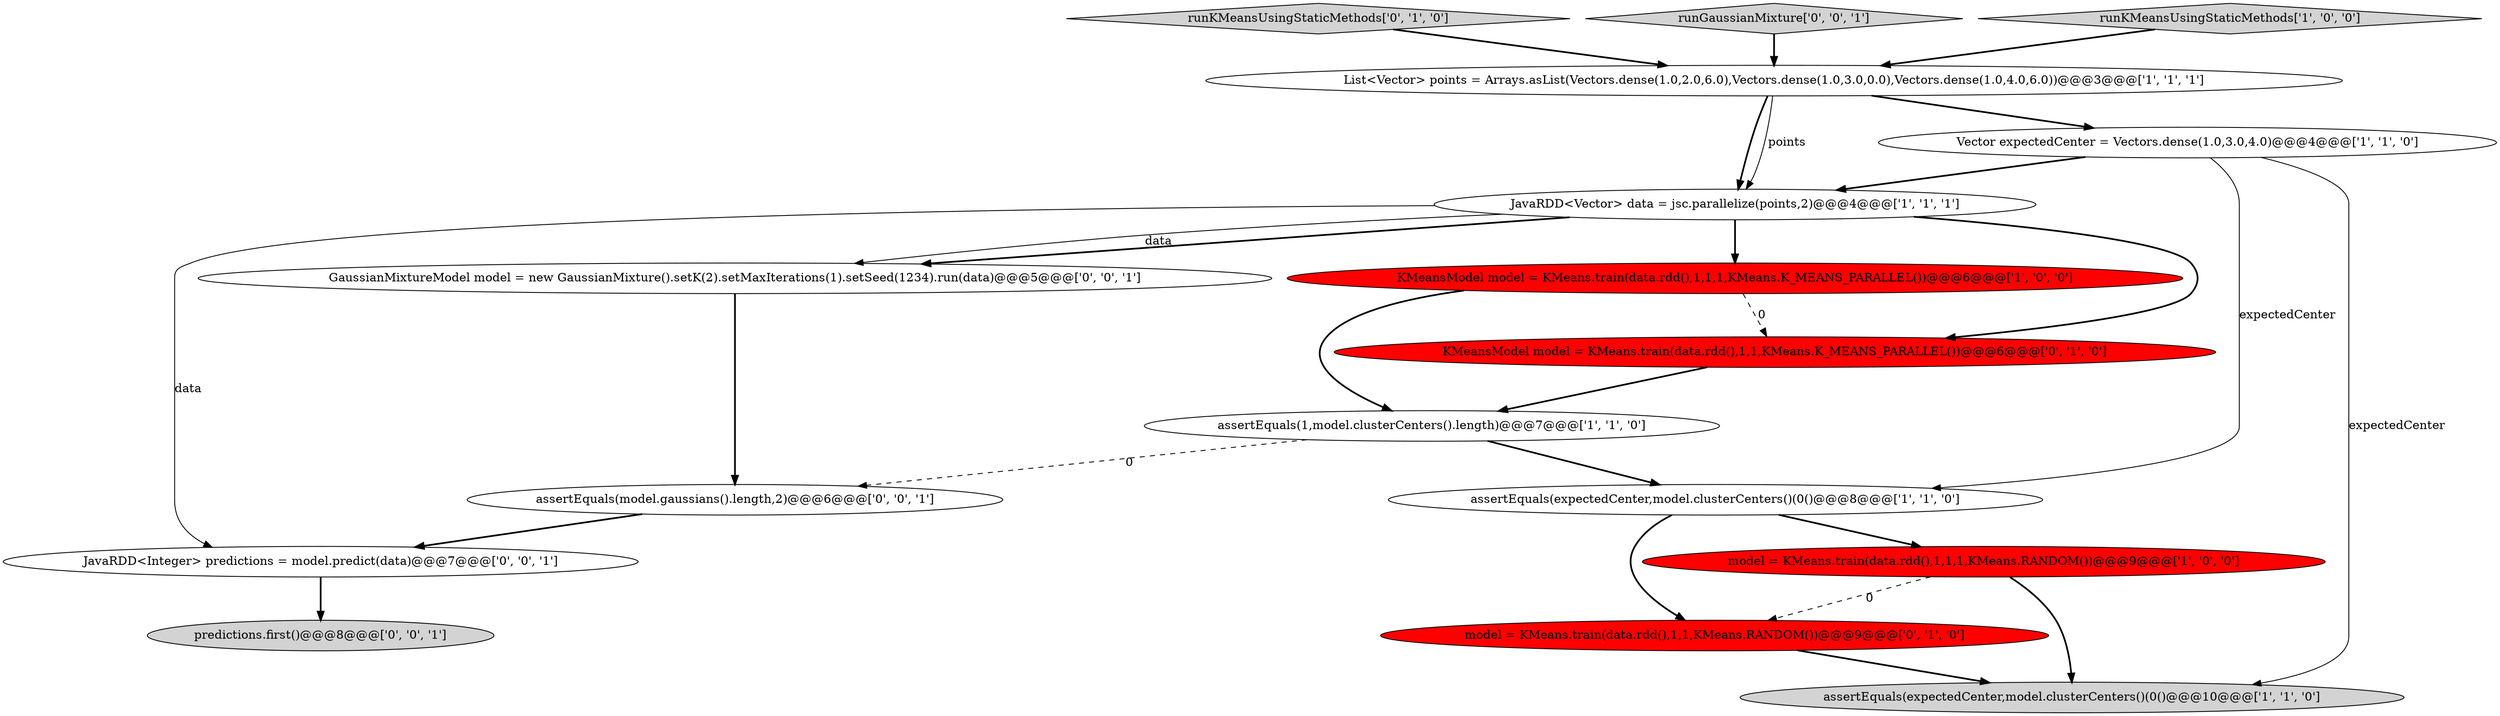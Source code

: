 digraph {
2 [style = filled, label = "assertEquals(expectedCenter,model.clusterCenters()(0()@@@10@@@['1', '1', '0']", fillcolor = lightgray, shape = ellipse image = "AAA0AAABBB1BBB"];
5 [style = filled, label = "model = KMeans.train(data.rdd(),1,1,1,KMeans.RANDOM())@@@9@@@['1', '0', '0']", fillcolor = red, shape = ellipse image = "AAA1AAABBB1BBB"];
15 [style = filled, label = "GaussianMixtureModel model = new GaussianMixture().setK(2).setMaxIterations(1).setSeed(1234).run(data)@@@5@@@['0', '0', '1']", fillcolor = white, shape = ellipse image = "AAA0AAABBB3BBB"];
4 [style = filled, label = "JavaRDD<Vector> data = jsc.parallelize(points,2)@@@4@@@['1', '1', '1']", fillcolor = white, shape = ellipse image = "AAA0AAABBB1BBB"];
10 [style = filled, label = "runKMeansUsingStaticMethods['0', '1', '0']", fillcolor = lightgray, shape = diamond image = "AAA0AAABBB2BBB"];
1 [style = filled, label = "List<Vector> points = Arrays.asList(Vectors.dense(1.0,2.0,6.0),Vectors.dense(1.0,3.0,0.0),Vectors.dense(1.0,4.0,6.0))@@@3@@@['1', '1', '1']", fillcolor = white, shape = ellipse image = "AAA0AAABBB1BBB"];
7 [style = filled, label = "assertEquals(expectedCenter,model.clusterCenters()(0()@@@8@@@['1', '1', '0']", fillcolor = white, shape = ellipse image = "AAA0AAABBB1BBB"];
11 [style = filled, label = "model = KMeans.train(data.rdd(),1,1,KMeans.RANDOM())@@@9@@@['0', '1', '0']", fillcolor = red, shape = ellipse image = "AAA1AAABBB2BBB"];
6 [style = filled, label = "assertEquals(1,model.clusterCenters().length)@@@7@@@['1', '1', '0']", fillcolor = white, shape = ellipse image = "AAA0AAABBB1BBB"];
12 [style = filled, label = "predictions.first()@@@8@@@['0', '0', '1']", fillcolor = lightgray, shape = ellipse image = "AAA0AAABBB3BBB"];
13 [style = filled, label = "assertEquals(model.gaussians().length,2)@@@6@@@['0', '0', '1']", fillcolor = white, shape = ellipse image = "AAA0AAABBB3BBB"];
14 [style = filled, label = "runGaussianMixture['0', '0', '1']", fillcolor = lightgray, shape = diamond image = "AAA0AAABBB3BBB"];
16 [style = filled, label = "JavaRDD<Integer> predictions = model.predict(data)@@@7@@@['0', '0', '1']", fillcolor = white, shape = ellipse image = "AAA0AAABBB3BBB"];
0 [style = filled, label = "Vector expectedCenter = Vectors.dense(1.0,3.0,4.0)@@@4@@@['1', '1', '0']", fillcolor = white, shape = ellipse image = "AAA0AAABBB1BBB"];
8 [style = filled, label = "runKMeansUsingStaticMethods['1', '0', '0']", fillcolor = lightgray, shape = diamond image = "AAA0AAABBB1BBB"];
3 [style = filled, label = "KMeansModel model = KMeans.train(data.rdd(),1,1,1,KMeans.K_MEANS_PARALLEL())@@@6@@@['1', '0', '0']", fillcolor = red, shape = ellipse image = "AAA1AAABBB1BBB"];
9 [style = filled, label = "KMeansModel model = KMeans.train(data.rdd(),1,1,KMeans.K_MEANS_PARALLEL())@@@6@@@['0', '1', '0']", fillcolor = red, shape = ellipse image = "AAA1AAABBB2BBB"];
4->9 [style = bold, label=""];
4->3 [style = bold, label=""];
1->4 [style = bold, label=""];
15->13 [style = bold, label=""];
7->11 [style = bold, label=""];
1->4 [style = solid, label="points"];
0->7 [style = solid, label="expectedCenter"];
4->15 [style = bold, label=""];
3->6 [style = bold, label=""];
1->0 [style = bold, label=""];
13->16 [style = bold, label=""];
11->2 [style = bold, label=""];
14->1 [style = bold, label=""];
9->6 [style = bold, label=""];
8->1 [style = bold, label=""];
0->2 [style = solid, label="expectedCenter"];
4->16 [style = solid, label="data"];
5->2 [style = bold, label=""];
7->5 [style = bold, label=""];
6->13 [style = dashed, label="0"];
5->11 [style = dashed, label="0"];
3->9 [style = dashed, label="0"];
0->4 [style = bold, label=""];
6->7 [style = bold, label=""];
10->1 [style = bold, label=""];
16->12 [style = bold, label=""];
4->15 [style = solid, label="data"];
}
